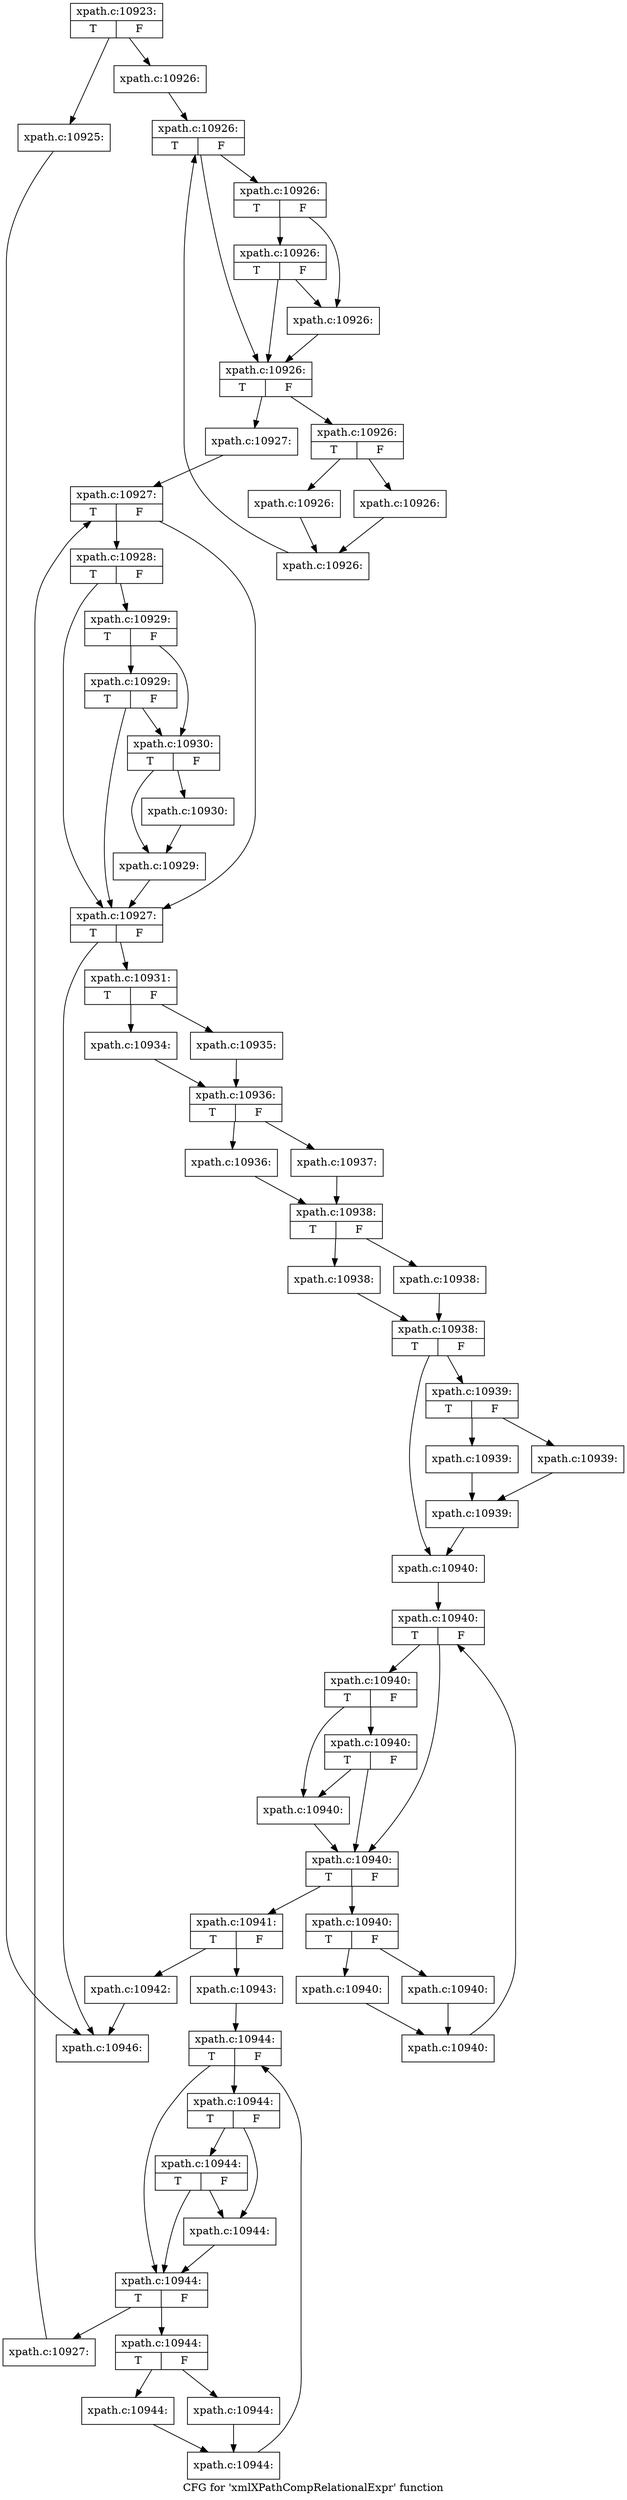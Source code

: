 digraph "CFG for 'xmlXPathCompRelationalExpr' function" {
	label="CFG for 'xmlXPathCompRelationalExpr' function";

	Node0x4ea0c10 [shape=record,label="{xpath.c:10923:|{<s0>T|<s1>F}}"];
	Node0x4ea0c10 -> Node0x4eab6a0;
	Node0x4ea0c10 -> Node0x4eaac00;
	Node0x4eab6a0 [shape=record,label="{xpath.c:10925:}"];
	Node0x4eab6a0 -> Node0x4ea1050;
	Node0x4eaac00 [shape=record,label="{xpath.c:10926:}"];
	Node0x4eaac00 -> Node0x4eabc80;
	Node0x4eabc80 [shape=record,label="{xpath.c:10926:|{<s0>T|<s1>F}}"];
	Node0x4eabc80 -> Node0x4eabe80;
	Node0x4eabc80 -> Node0x4eabf20;
	Node0x4eabf20 [shape=record,label="{xpath.c:10926:|{<s0>T|<s1>F}}"];
	Node0x4eabf20 -> Node0x4eac280;
	Node0x4eabf20 -> Node0x4eabed0;
	Node0x4eac280 [shape=record,label="{xpath.c:10926:|{<s0>T|<s1>F}}"];
	Node0x4eac280 -> Node0x4eabe80;
	Node0x4eac280 -> Node0x4eabed0;
	Node0x4eabed0 [shape=record,label="{xpath.c:10926:}"];
	Node0x4eabed0 -> Node0x4eabe80;
	Node0x4eabe80 [shape=record,label="{xpath.c:10926:|{<s0>T|<s1>F}}"];
	Node0x4eabe80 -> Node0x4eac8b0;
	Node0x4eabe80 -> Node0x4eabe30;
	Node0x4eac8b0 [shape=record,label="{xpath.c:10926:|{<s0>T|<s1>F}}"];
	Node0x4eac8b0 -> Node0x4eacd60;
	Node0x4eac8b0 -> Node0x4eacdb0;
	Node0x4eacd60 [shape=record,label="{xpath.c:10926:}"];
	Node0x4eacd60 -> Node0x4eace00;
	Node0x4eacdb0 [shape=record,label="{xpath.c:10926:}"];
	Node0x4eacdb0 -> Node0x4eace00;
	Node0x4eace00 [shape=record,label="{xpath.c:10926:}"];
	Node0x4eace00 -> Node0x4eabc80;
	Node0x4eabe30 [shape=record,label="{xpath.c:10927:}"];
	Node0x4eabe30 -> Node0x4ead6c0;
	Node0x4ead6c0 [shape=record,label="{xpath.c:10927:|{<s0>T|<s1>F}}"];
	Node0x4ead6c0 -> Node0x4ea0ec0;
	Node0x4ead6c0 -> Node0x4ea10f0;
	Node0x4ea10f0 [shape=record,label="{xpath.c:10928:|{<s0>T|<s1>F}}"];
	Node0x4ea10f0 -> Node0x4ea0ec0;
	Node0x4ea10f0 -> Node0x4ea0f60;
	Node0x4ea0f60 [shape=record,label="{xpath.c:10929:|{<s0>T|<s1>F}}"];
	Node0x4ea0f60 -> Node0x4ea11d0;
	Node0x4ea0f60 -> Node0x4ea0f10;
	Node0x4ea11d0 [shape=record,label="{xpath.c:10929:|{<s0>T|<s1>F}}"];
	Node0x4ea11d0 -> Node0x4ea0ec0;
	Node0x4ea11d0 -> Node0x4ea0f10;
	Node0x4ea0f10 [shape=record,label="{xpath.c:10930:|{<s0>T|<s1>F}}"];
	Node0x4ea0f10 -> Node0x4eae490;
	Node0x4ea0f10 -> Node0x48d2e90;
	Node0x4eae490 [shape=record,label="{xpath.c:10930:}"];
	Node0x4eae490 -> Node0x48d2e90;
	Node0x48d2e90 [shape=record,label="{xpath.c:10929:}"];
	Node0x48d2e90 -> Node0x4ea0ec0;
	Node0x4ea0ec0 [shape=record,label="{xpath.c:10927:|{<s0>T|<s1>F}}"];
	Node0x4ea0ec0 -> Node0x4eaeef0;
	Node0x4ea0ec0 -> Node0x4ea1050;
	Node0x4eaeef0 [shape=record,label="{xpath.c:10931:|{<s0>T|<s1>F}}"];
	Node0x4eaeef0 -> Node0x4eafbc0;
	Node0x4eaeef0 -> Node0x4eafc60;
	Node0x4eafbc0 [shape=record,label="{xpath.c:10934:}"];
	Node0x4eafbc0 -> Node0x4eafc10;
	Node0x4eafc60 [shape=record,label="{xpath.c:10935:}"];
	Node0x4eafc60 -> Node0x4eafc10;
	Node0x4eafc10 [shape=record,label="{xpath.c:10936:|{<s0>T|<s1>F}}"];
	Node0x4eafc10 -> Node0x4eb0420;
	Node0x4eafc10 -> Node0x4eb04c0;
	Node0x4eb0420 [shape=record,label="{xpath.c:10936:}"];
	Node0x4eb0420 -> Node0x4eb0470;
	Node0x4eb04c0 [shape=record,label="{xpath.c:10937:}"];
	Node0x4eb04c0 -> Node0x4eb0470;
	Node0x4eb0470 [shape=record,label="{xpath.c:10938:|{<s0>T|<s1>F}}"];
	Node0x4eb0470 -> Node0x4eb0ca0;
	Node0x4eb0470 -> Node0x4eb0cf0;
	Node0x4eb0ca0 [shape=record,label="{xpath.c:10938:}"];
	Node0x4eb0ca0 -> Node0x4eb0d40;
	Node0x4eb0cf0 [shape=record,label="{xpath.c:10938:}"];
	Node0x4eb0cf0 -> Node0x4eb0d40;
	Node0x4eb0d40 [shape=record,label="{xpath.c:10938:|{<s0>T|<s1>F}}"];
	Node0x4eb0d40 -> Node0x4eb16f0;
	Node0x4eb0d40 -> Node0x4eb16a0;
	Node0x4eb16a0 [shape=record,label="{xpath.c:10939:|{<s0>T|<s1>F}}"];
	Node0x4eb16a0 -> Node0x4eb1910;
	Node0x4eb16a0 -> Node0x4eb1960;
	Node0x4eb1910 [shape=record,label="{xpath.c:10939:}"];
	Node0x4eb1910 -> Node0x4eb19b0;
	Node0x4eb1960 [shape=record,label="{xpath.c:10939:}"];
	Node0x4eb1960 -> Node0x4eb19b0;
	Node0x4eb19b0 [shape=record,label="{xpath.c:10939:}"];
	Node0x4eb19b0 -> Node0x4eb16f0;
	Node0x4eb16f0 [shape=record,label="{xpath.c:10940:}"];
	Node0x4eb16f0 -> Node0x4eb2330;
	Node0x4eb2330 [shape=record,label="{xpath.c:10940:|{<s0>T|<s1>F}}"];
	Node0x4eb2330 -> Node0x4eb2570;
	Node0x4eb2330 -> Node0x4eb2610;
	Node0x4eb2610 [shape=record,label="{xpath.c:10940:|{<s0>T|<s1>F}}"];
	Node0x4eb2610 -> Node0x4eb2970;
	Node0x4eb2610 -> Node0x4eb25c0;
	Node0x4eb2970 [shape=record,label="{xpath.c:10940:|{<s0>T|<s1>F}}"];
	Node0x4eb2970 -> Node0x4eb2570;
	Node0x4eb2970 -> Node0x4eb25c0;
	Node0x4eb25c0 [shape=record,label="{xpath.c:10940:}"];
	Node0x4eb25c0 -> Node0x4eb2570;
	Node0x4eb2570 [shape=record,label="{xpath.c:10940:|{<s0>T|<s1>F}}"];
	Node0x4eb2570 -> Node0x4eb2fa0;
	Node0x4eb2570 -> Node0x4eb2520;
	Node0x4eb2fa0 [shape=record,label="{xpath.c:10940:|{<s0>T|<s1>F}}"];
	Node0x4eb2fa0 -> Node0x4eb3450;
	Node0x4eb2fa0 -> Node0x4eb34a0;
	Node0x4eb3450 [shape=record,label="{xpath.c:10940:}"];
	Node0x4eb3450 -> Node0x4eb34f0;
	Node0x4eb34a0 [shape=record,label="{xpath.c:10940:}"];
	Node0x4eb34a0 -> Node0x4eb34f0;
	Node0x4eb34f0 [shape=record,label="{xpath.c:10940:}"];
	Node0x4eb34f0 -> Node0x4eb2330;
	Node0x4eb2520 [shape=record,label="{xpath.c:10941:|{<s0>T|<s1>F}}"];
	Node0x4eb2520 -> Node0x4eb3f70;
	Node0x4eb2520 -> Node0x4eb3fc0;
	Node0x4eb3f70 [shape=record,label="{xpath.c:10942:}"];
	Node0x4eb3f70 -> Node0x4ea1050;
	Node0x4eb3fc0 [shape=record,label="{xpath.c:10943:}"];
	Node0x4eb3fc0 -> Node0x4eb48d0;
	Node0x4eb48d0 [shape=record,label="{xpath.c:10944:|{<s0>T|<s1>F}}"];
	Node0x4eb48d0 -> Node0x4eb4c00;
	Node0x4eb48d0 -> Node0x4eb4ca0;
	Node0x4eb4ca0 [shape=record,label="{xpath.c:10944:|{<s0>T|<s1>F}}"];
	Node0x4eb4ca0 -> Node0x4eb5000;
	Node0x4eb4ca0 -> Node0x4eb4c50;
	Node0x4eb5000 [shape=record,label="{xpath.c:10944:|{<s0>T|<s1>F}}"];
	Node0x4eb5000 -> Node0x4eb4c00;
	Node0x4eb5000 -> Node0x4eb4c50;
	Node0x4eb4c50 [shape=record,label="{xpath.c:10944:}"];
	Node0x4eb4c50 -> Node0x4eb4c00;
	Node0x4eb4c00 [shape=record,label="{xpath.c:10944:|{<s0>T|<s1>F}}"];
	Node0x4eb4c00 -> Node0x4eb5630;
	Node0x4eb4c00 -> Node0x4eb4bb0;
	Node0x4eb5630 [shape=record,label="{xpath.c:10944:|{<s0>T|<s1>F}}"];
	Node0x4eb5630 -> Node0x4eb5ae0;
	Node0x4eb5630 -> Node0x4eb5b30;
	Node0x4eb5ae0 [shape=record,label="{xpath.c:10944:}"];
	Node0x4eb5ae0 -> Node0x4eb5b80;
	Node0x4eb5b30 [shape=record,label="{xpath.c:10944:}"];
	Node0x4eb5b30 -> Node0x4eb5b80;
	Node0x4eb5b80 [shape=record,label="{xpath.c:10944:}"];
	Node0x4eb5b80 -> Node0x4eb48d0;
	Node0x4eb4bb0 [shape=record,label="{xpath.c:10927:}"];
	Node0x4eb4bb0 -> Node0x4ead6c0;
	Node0x4ea1050 [shape=record,label="{xpath.c:10946:}"];
}
